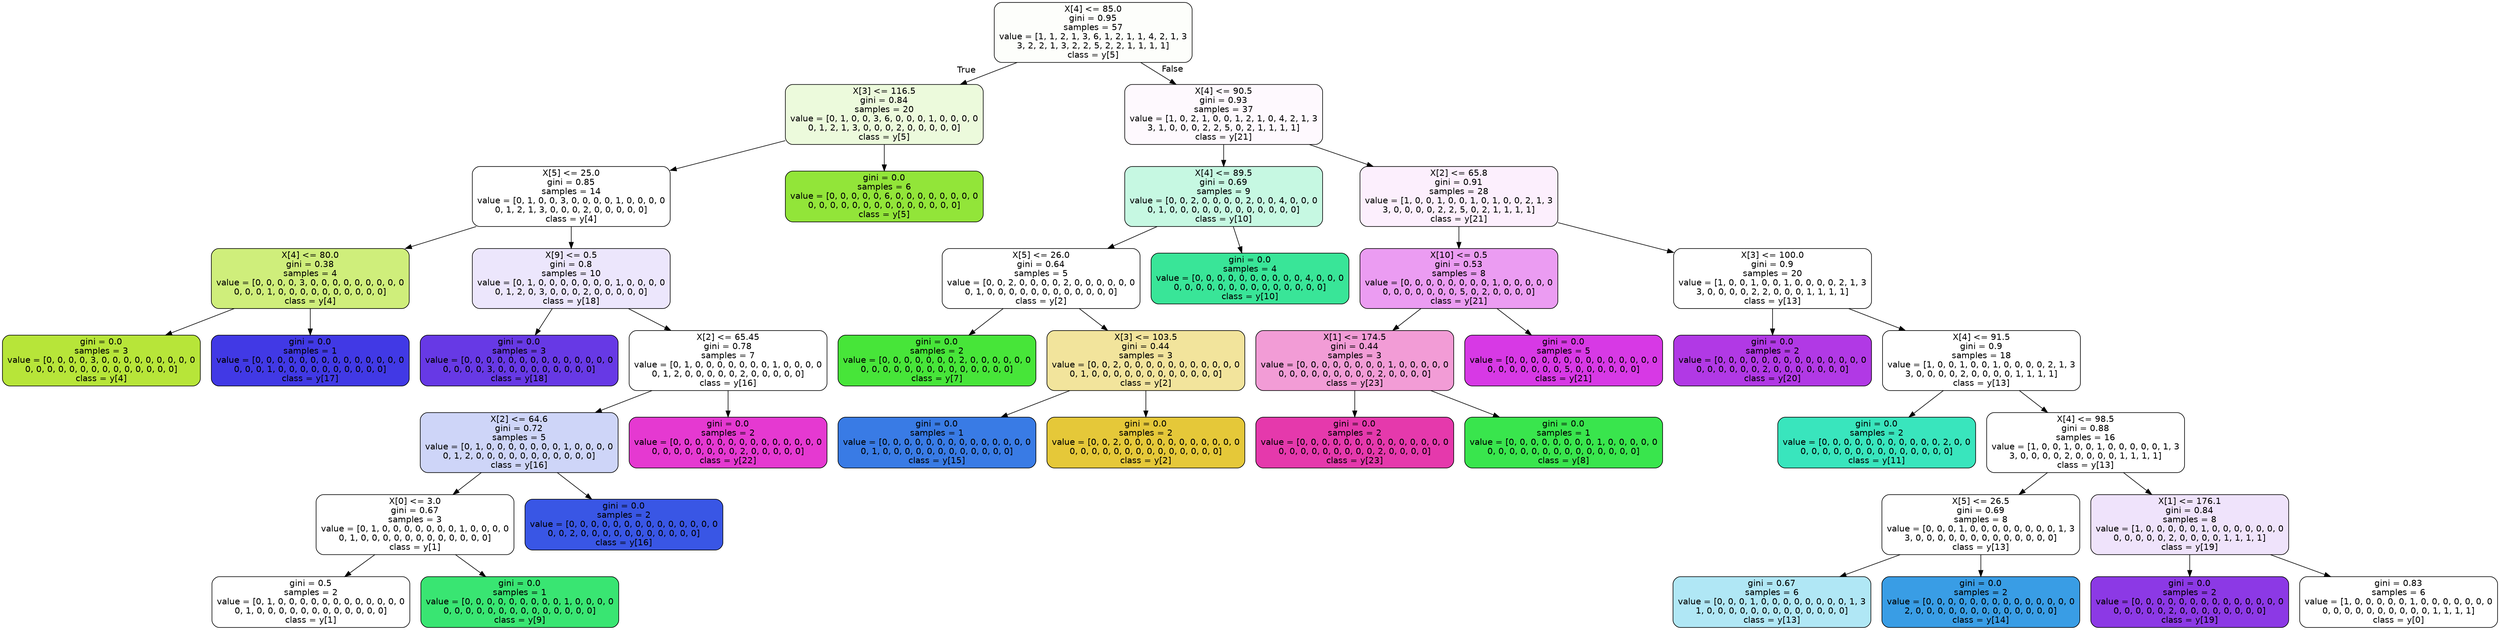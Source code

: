 digraph Tree {
node [shape=box, style="filled, rounded", color="black", fontname=helvetica] ;
edge [fontname=helvetica] ;
0 [label="X[4] <= 85.0\ngini = 0.95\nsamples = 57\nvalue = [1, 1, 2, 1, 3, 6, 1, 2, 1, 1, 4, 2, 1, 3\n3, 2, 2, 1, 3, 2, 2, 5, 2, 2, 1, 1, 1, 1]\nclass = y[5]", fillcolor="#fdfefb"] ;
1 [label="X[3] <= 116.5\ngini = 0.84\nsamples = 20\nvalue = [0, 1, 0, 0, 3, 6, 0, 0, 0, 1, 0, 0, 0, 0\n0, 1, 2, 1, 3, 0, 0, 0, 2, 0, 0, 0, 0, 0]\nclass = y[5]", fillcolor="#ecfadc"] ;
0 -> 1 [labeldistance=2.5, labelangle=45, headlabel="True"] ;
2 [label="X[5] <= 25.0\ngini = 0.85\nsamples = 14\nvalue = [0, 1, 0, 0, 3, 0, 0, 0, 0, 1, 0, 0, 0, 0\n0, 1, 2, 1, 3, 0, 0, 0, 2, 0, 0, 0, 0, 0]\nclass = y[4]", fillcolor="#ffffff"] ;
1 -> 2 ;
3 [label="X[4] <= 80.0\ngini = 0.38\nsamples = 4\nvalue = [0, 0, 0, 0, 3, 0, 0, 0, 0, 0, 0, 0, 0, 0\n0, 0, 0, 1, 0, 0, 0, 0, 0, 0, 0, 0, 0, 0]\nclass = y[4]", fillcolor="#cfee7b"] ;
2 -> 3 ;
4 [label="gini = 0.0\nsamples = 3\nvalue = [0, 0, 0, 0, 3, 0, 0, 0, 0, 0, 0, 0, 0, 0\n0, 0, 0, 0, 0, 0, 0, 0, 0, 0, 0, 0, 0, 0]\nclass = y[4]", fillcolor="#b7e539"] ;
3 -> 4 ;
5 [label="gini = 0.0\nsamples = 1\nvalue = [0, 0, 0, 0, 0, 0, 0, 0, 0, 0, 0, 0, 0, 0\n0, 0, 0, 1, 0, 0, 0, 0, 0, 0, 0, 0, 0, 0]\nclass = y[17]", fillcolor="#4139e5"] ;
3 -> 5 ;
6 [label="X[9] <= 0.5\ngini = 0.8\nsamples = 10\nvalue = [0, 1, 0, 0, 0, 0, 0, 0, 0, 1, 0, 0, 0, 0\n0, 1, 2, 0, 3, 0, 0, 0, 2, 0, 0, 0, 0, 0]\nclass = y[18]", fillcolor="#ece6fc"] ;
2 -> 6 ;
7 [label="gini = 0.0\nsamples = 3\nvalue = [0, 0, 0, 0, 0, 0, 0, 0, 0, 0, 0, 0, 0, 0\n0, 0, 0, 0, 3, 0, 0, 0, 0, 0, 0, 0, 0, 0]\nclass = y[18]", fillcolor="#6739e5"] ;
6 -> 7 ;
8 [label="X[2] <= 65.45\ngini = 0.78\nsamples = 7\nvalue = [0, 1, 0, 0, 0, 0, 0, 0, 0, 1, 0, 0, 0, 0\n0, 1, 2, 0, 0, 0, 0, 0, 2, 0, 0, 0, 0, 0]\nclass = y[16]", fillcolor="#ffffff"] ;
6 -> 8 ;
9 [label="X[2] <= 64.6\ngini = 0.72\nsamples = 5\nvalue = [0, 1, 0, 0, 0, 0, 0, 0, 0, 1, 0, 0, 0, 0\n0, 1, 2, 0, 0, 0, 0, 0, 0, 0, 0, 0, 0, 0]\nclass = y[16]", fillcolor="#ced5f8"] ;
8 -> 9 ;
10 [label="X[0] <= 3.0\ngini = 0.67\nsamples = 3\nvalue = [0, 1, 0, 0, 0, 0, 0, 0, 0, 1, 0, 0, 0, 0\n0, 1, 0, 0, 0, 0, 0, 0, 0, 0, 0, 0, 0, 0]\nclass = y[1]", fillcolor="#ffffff"] ;
9 -> 10 ;
11 [label="gini = 0.5\nsamples = 2\nvalue = [0, 1, 0, 0, 0, 0, 0, 0, 0, 0, 0, 0, 0, 0\n0, 1, 0, 0, 0, 0, 0, 0, 0, 0, 0, 0, 0, 0]\nclass = y[1]", fillcolor="#ffffff"] ;
10 -> 11 ;
12 [label="gini = 0.0\nsamples = 1\nvalue = [0, 0, 0, 0, 0, 0, 0, 0, 0, 1, 0, 0, 0, 0\n0, 0, 0, 0, 0, 0, 0, 0, 0, 0, 0, 0, 0, 0]\nclass = y[9]", fillcolor="#39e572"] ;
10 -> 12 ;
13 [label="gini = 0.0\nsamples = 2\nvalue = [0, 0, 0, 0, 0, 0, 0, 0, 0, 0, 0, 0, 0, 0\n0, 0, 2, 0, 0, 0, 0, 0, 0, 0, 0, 0, 0, 0]\nclass = y[16]", fillcolor="#3956e5"] ;
9 -> 13 ;
14 [label="gini = 0.0\nsamples = 2\nvalue = [0, 0, 0, 0, 0, 0, 0, 0, 0, 0, 0, 0, 0, 0\n0, 0, 0, 0, 0, 0, 0, 0, 2, 0, 0, 0, 0, 0]\nclass = y[22]", fillcolor="#e539d1"] ;
8 -> 14 ;
15 [label="gini = 0.0\nsamples = 6\nvalue = [0, 0, 0, 0, 0, 6, 0, 0, 0, 0, 0, 0, 0, 0\n0, 0, 0, 0, 0, 0, 0, 0, 0, 0, 0, 0, 0, 0]\nclass = y[5]", fillcolor="#92e539"] ;
1 -> 15 ;
16 [label="X[4] <= 90.5\ngini = 0.93\nsamples = 37\nvalue = [1, 0, 2, 1, 0, 0, 1, 2, 1, 0, 4, 2, 1, 3\n3, 1, 0, 0, 0, 2, 2, 5, 0, 2, 1, 1, 1, 1]\nclass = y[21]", fillcolor="#fef9fe"] ;
0 -> 16 [labeldistance=2.5, labelangle=-45, headlabel="False"] ;
17 [label="X[4] <= 89.5\ngini = 0.69\nsamples = 9\nvalue = [0, 0, 2, 0, 0, 0, 0, 2, 0, 0, 4, 0, 0, 0\n0, 1, 0, 0, 0, 0, 0, 0, 0, 0, 0, 0, 0, 0]\nclass = y[10]", fillcolor="#c6f8e2"] ;
16 -> 17 ;
18 [label="X[5] <= 26.0\ngini = 0.64\nsamples = 5\nvalue = [0, 0, 2, 0, 0, 0, 0, 2, 0, 0, 0, 0, 0, 0\n0, 1, 0, 0, 0, 0, 0, 0, 0, 0, 0, 0, 0, 0]\nclass = y[2]", fillcolor="#ffffff"] ;
17 -> 18 ;
19 [label="gini = 0.0\nsamples = 2\nvalue = [0, 0, 0, 0, 0, 0, 0, 2, 0, 0, 0, 0, 0, 0\n0, 0, 0, 0, 0, 0, 0, 0, 0, 0, 0, 0, 0, 0]\nclass = y[7]", fillcolor="#47e539"] ;
18 -> 19 ;
20 [label="X[3] <= 103.5\ngini = 0.44\nsamples = 3\nvalue = [0, 0, 2, 0, 0, 0, 0, 0, 0, 0, 0, 0, 0, 0\n0, 1, 0, 0, 0, 0, 0, 0, 0, 0, 0, 0, 0, 0]\nclass = y[2]", fillcolor="#f2e49c"] ;
18 -> 20 ;
21 [label="gini = 0.0\nsamples = 1\nvalue = [0, 0, 0, 0, 0, 0, 0, 0, 0, 0, 0, 0, 0, 0\n0, 1, 0, 0, 0, 0, 0, 0, 0, 0, 0, 0, 0, 0]\nclass = y[15]", fillcolor="#397be5"] ;
20 -> 21 ;
22 [label="gini = 0.0\nsamples = 2\nvalue = [0, 0, 2, 0, 0, 0, 0, 0, 0, 0, 0, 0, 0, 0\n0, 0, 0, 0, 0, 0, 0, 0, 0, 0, 0, 0, 0, 0]\nclass = y[2]", fillcolor="#e5c839"] ;
20 -> 22 ;
23 [label="gini = 0.0\nsamples = 4\nvalue = [0, 0, 0, 0, 0, 0, 0, 0, 0, 0, 4, 0, 0, 0\n0, 0, 0, 0, 0, 0, 0, 0, 0, 0, 0, 0, 0, 0]\nclass = y[10]", fillcolor="#39e598"] ;
17 -> 23 ;
24 [label="X[2] <= 65.8\ngini = 0.91\nsamples = 28\nvalue = [1, 0, 0, 1, 0, 0, 1, 0, 1, 0, 0, 2, 1, 3\n3, 0, 0, 0, 0, 2, 2, 5, 0, 2, 1, 1, 1, 1]\nclass = y[21]", fillcolor="#fceffd"] ;
16 -> 24 ;
25 [label="X[10] <= 0.5\ngini = 0.53\nsamples = 8\nvalue = [0, 0, 0, 0, 0, 0, 0, 0, 1, 0, 0, 0, 0, 0\n0, 0, 0, 0, 0, 0, 0, 5, 0, 2, 0, 0, 0, 0]\nclass = y[21]", fillcolor="#eb9cf2"] ;
24 -> 25 ;
26 [label="X[1] <= 174.5\ngini = 0.44\nsamples = 3\nvalue = [0, 0, 0, 0, 0, 0, 0, 0, 1, 0, 0, 0, 0, 0\n0, 0, 0, 0, 0, 0, 0, 0, 0, 2, 0, 0, 0, 0]\nclass = y[23]", fillcolor="#f29cd6"] ;
25 -> 26 ;
27 [label="gini = 0.0\nsamples = 2\nvalue = [0, 0, 0, 0, 0, 0, 0, 0, 0, 0, 0, 0, 0, 0\n0, 0, 0, 0, 0, 0, 0, 0, 0, 2, 0, 0, 0, 0]\nclass = y[23]", fillcolor="#e539ac"] ;
26 -> 27 ;
28 [label="gini = 0.0\nsamples = 1\nvalue = [0, 0, 0, 0, 0, 0, 0, 0, 1, 0, 0, 0, 0, 0\n0, 0, 0, 0, 0, 0, 0, 0, 0, 0, 0, 0, 0, 0]\nclass = y[8]", fillcolor="#39e54d"] ;
26 -> 28 ;
29 [label="gini = 0.0\nsamples = 5\nvalue = [0, 0, 0, 0, 0, 0, 0, 0, 0, 0, 0, 0, 0, 0\n0, 0, 0, 0, 0, 0, 0, 5, 0, 0, 0, 0, 0, 0]\nclass = y[21]", fillcolor="#d739e5"] ;
25 -> 29 ;
30 [label="X[3] <= 100.0\ngini = 0.9\nsamples = 20\nvalue = [1, 0, 0, 1, 0, 0, 1, 0, 0, 0, 0, 2, 1, 3\n3, 0, 0, 0, 0, 2, 2, 0, 0, 0, 1, 1, 1, 1]\nclass = y[13]", fillcolor="#ffffff"] ;
24 -> 30 ;
31 [label="gini = 0.0\nsamples = 2\nvalue = [0, 0, 0, 0, 0, 0, 0, 0, 0, 0, 0, 0, 0, 0\n0, 0, 0, 0, 0, 0, 2, 0, 0, 0, 0, 0, 0, 0]\nclass = y[20]", fillcolor="#b139e5"] ;
30 -> 31 ;
32 [label="X[4] <= 91.5\ngini = 0.9\nsamples = 18\nvalue = [1, 0, 0, 1, 0, 0, 1, 0, 0, 0, 0, 2, 1, 3\n3, 0, 0, 0, 0, 2, 0, 0, 0, 0, 1, 1, 1, 1]\nclass = y[13]", fillcolor="#ffffff"] ;
30 -> 32 ;
33 [label="gini = 0.0\nsamples = 2\nvalue = [0, 0, 0, 0, 0, 0, 0, 0, 0, 0, 0, 2, 0, 0\n0, 0, 0, 0, 0, 0, 0, 0, 0, 0, 0, 0, 0, 0]\nclass = y[11]", fillcolor="#39e5bd"] ;
32 -> 33 ;
34 [label="X[4] <= 98.5\ngini = 0.88\nsamples = 16\nvalue = [1, 0, 0, 1, 0, 0, 1, 0, 0, 0, 0, 0, 1, 3\n3, 0, 0, 0, 0, 2, 0, 0, 0, 0, 1, 1, 1, 1]\nclass = y[13]", fillcolor="#ffffff"] ;
32 -> 34 ;
35 [label="X[5] <= 26.5\ngini = 0.69\nsamples = 8\nvalue = [0, 0, 0, 1, 0, 0, 0, 0, 0, 0, 0, 0, 1, 3\n3, 0, 0, 0, 0, 0, 0, 0, 0, 0, 0, 0, 0, 0]\nclass = y[13]", fillcolor="#ffffff"] ;
34 -> 35 ;
36 [label="gini = 0.67\nsamples = 6\nvalue = [0, 0, 0, 1, 0, 0, 0, 0, 0, 0, 0, 0, 1, 3\n1, 0, 0, 0, 0, 0, 0, 0, 0, 0, 0, 0, 0, 0]\nclass = y[13]", fillcolor="#b0e7f5"] ;
35 -> 36 ;
37 [label="gini = 0.0\nsamples = 2\nvalue = [0, 0, 0, 0, 0, 0, 0, 0, 0, 0, 0, 0, 0, 0\n2, 0, 0, 0, 0, 0, 0, 0, 0, 0, 0, 0, 0, 0]\nclass = y[14]", fillcolor="#399de5"] ;
35 -> 37 ;
38 [label="X[1] <= 176.1\ngini = 0.84\nsamples = 8\nvalue = [1, 0, 0, 0, 0, 0, 1, 0, 0, 0, 0, 0, 0, 0\n0, 0, 0, 0, 0, 2, 0, 0, 0, 0, 1, 1, 1, 1]\nclass = y[19]", fillcolor="#efe3fb"] ;
34 -> 38 ;
39 [label="gini = 0.0\nsamples = 2\nvalue = [0, 0, 0, 0, 0, 0, 0, 0, 0, 0, 0, 0, 0, 0\n0, 0, 0, 0, 0, 2, 0, 0, 0, 0, 0, 0, 0, 0]\nclass = y[19]", fillcolor="#8c39e5"] ;
38 -> 39 ;
40 [label="gini = 0.83\nsamples = 6\nvalue = [1, 0, 0, 0, 0, 0, 1, 0, 0, 0, 0, 0, 0, 0\n0, 0, 0, 0, 0, 0, 0, 0, 0, 0, 1, 1, 1, 1]\nclass = y[0]", fillcolor="#ffffff"] ;
38 -> 40 ;
}